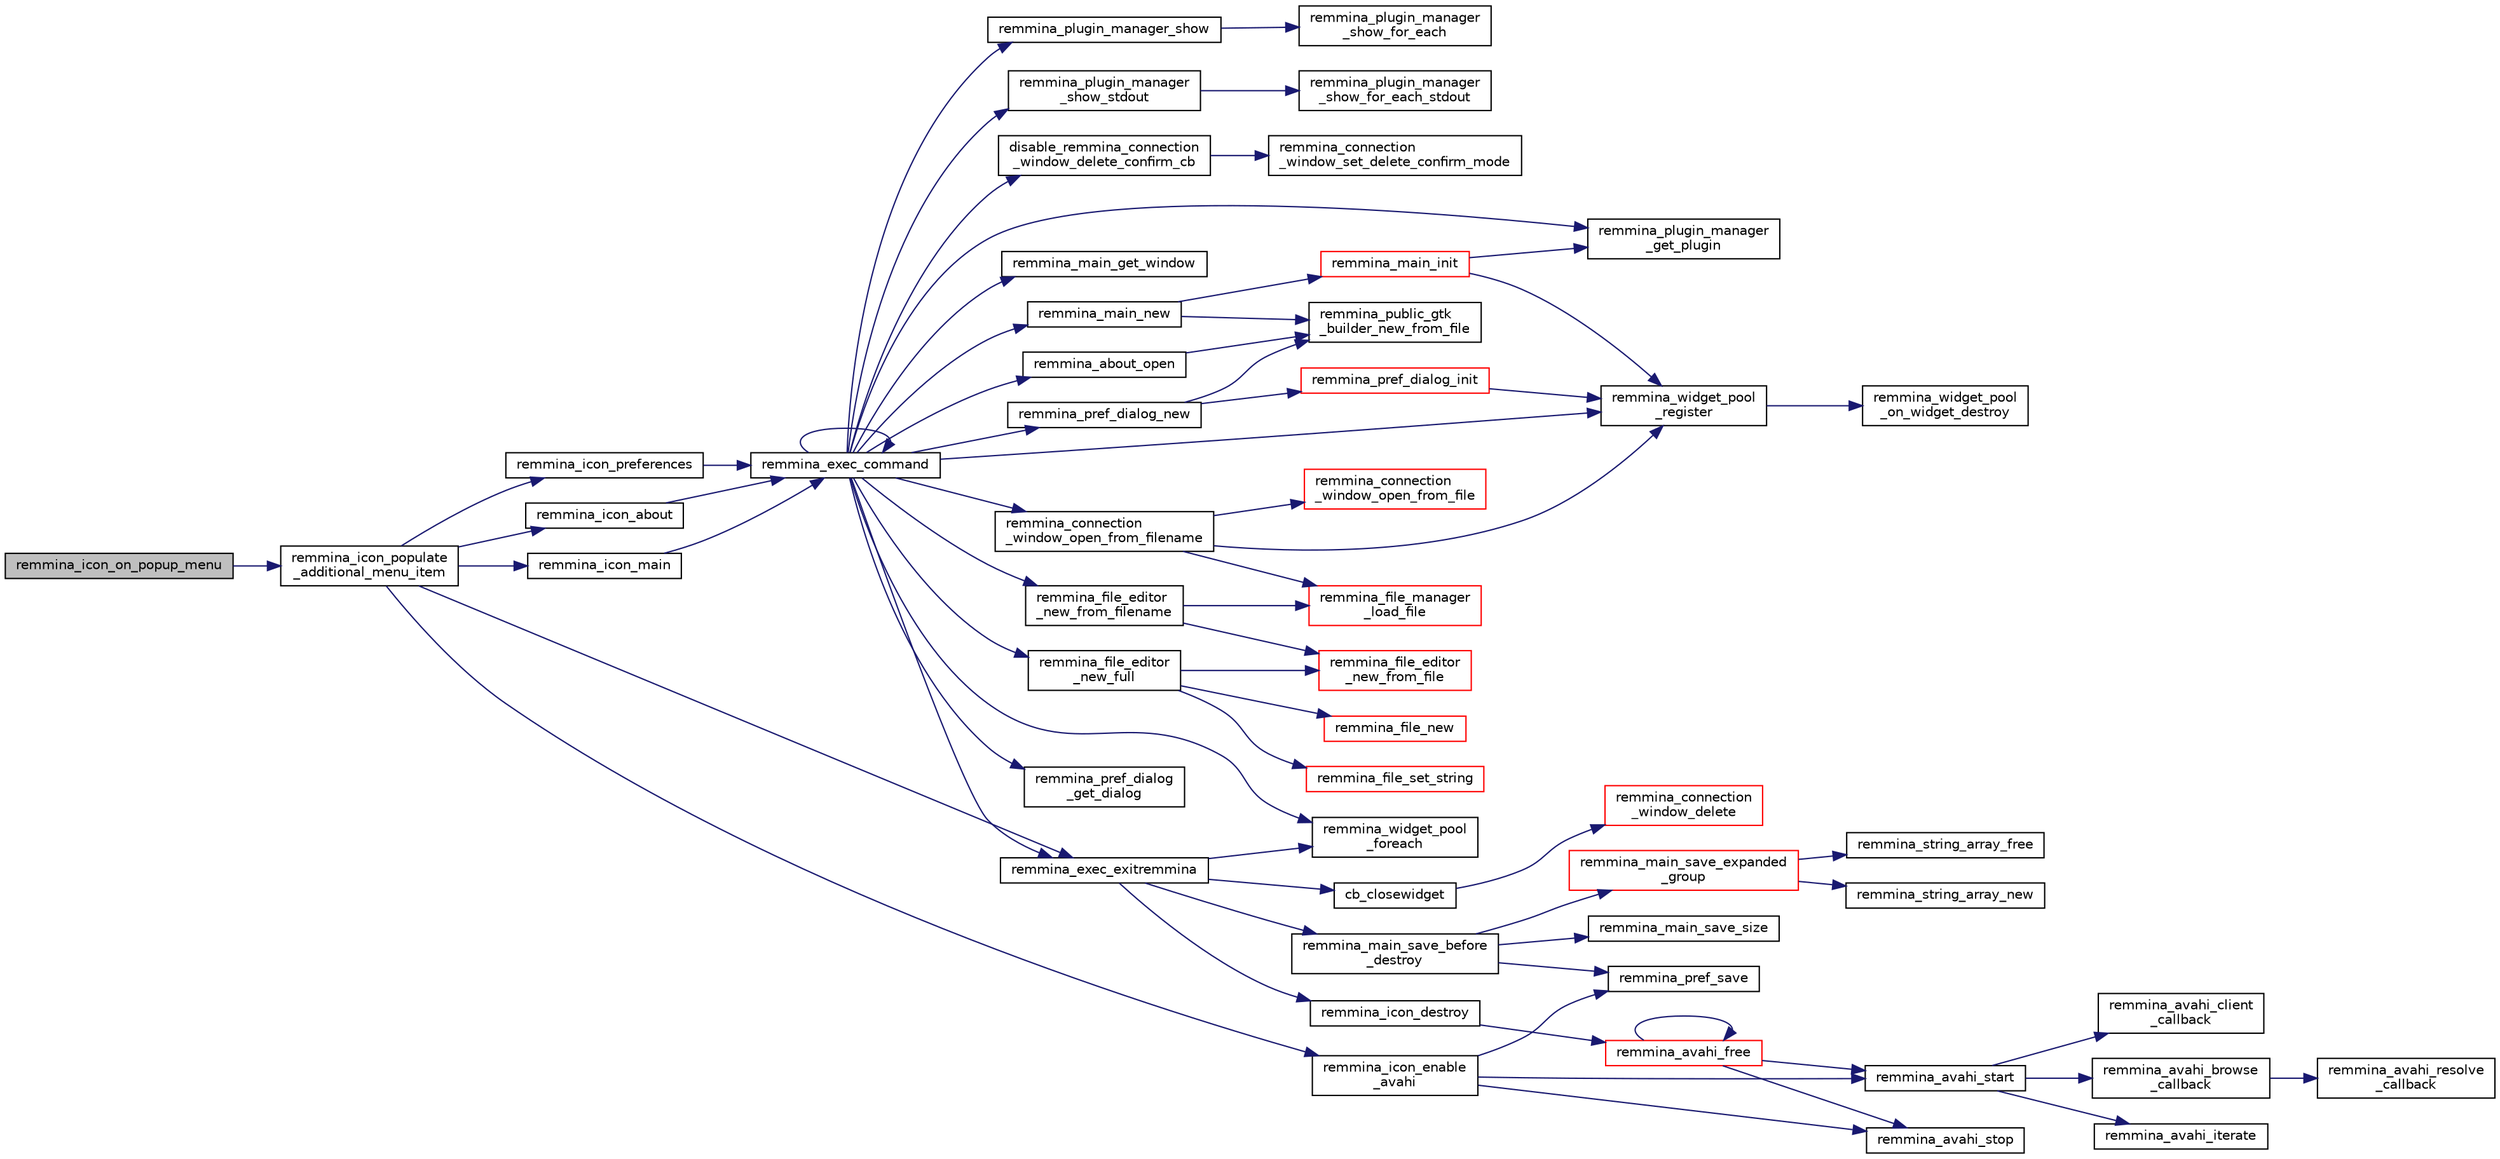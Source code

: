 digraph "remmina_icon_on_popup_menu"
{
  edge [fontname="Helvetica",fontsize="10",labelfontname="Helvetica",labelfontsize="10"];
  node [fontname="Helvetica",fontsize="10",shape=record];
  rankdir="LR";
  Node2334 [label="remmina_icon_on_popup_menu",height=0.2,width=0.4,color="black", fillcolor="grey75", style="filled", fontcolor="black"];
  Node2334 -> Node2335 [color="midnightblue",fontsize="10",style="solid",fontname="Helvetica"];
  Node2335 [label="remmina_icon_populate\l_additional_menu_item",height=0.2,width=0.4,color="black", fillcolor="white", style="filled",URL="$remmina__icon_8c.html#a8aaf73ed94cf20dcce1c7be26262cb56"];
  Node2335 -> Node2336 [color="midnightblue",fontsize="10",style="solid",fontname="Helvetica"];
  Node2336 [label="remmina_icon_main",height=0.2,width=0.4,color="black", fillcolor="white", style="filled",URL="$remmina__icon_8c.html#a920476110ab6410c8fc8cf734109e497"];
  Node2336 -> Node2337 [color="midnightblue",fontsize="10",style="solid",fontname="Helvetica"];
  Node2337 [label="remmina_exec_command",height=0.2,width=0.4,color="black", fillcolor="white", style="filled",URL="$remmina__exec_8c.html#a424cabdcff647797061e7482049d62a7"];
  Node2337 -> Node2338 [color="midnightblue",fontsize="10",style="solid",fontname="Helvetica"];
  Node2338 [label="remmina_main_get_window",height=0.2,width=0.4,color="black", fillcolor="white", style="filled",URL="$remmina__main_8c.html#a7740488de65c0e642895cc9dfba07b6e"];
  Node2337 -> Node2339 [color="midnightblue",fontsize="10",style="solid",fontname="Helvetica"];
  Node2339 [label="remmina_main_new",height=0.2,width=0.4,color="black", fillcolor="white", style="filled",URL="$remmina__main_8c.html#af14b1942a754d7b2f5c10266208ebe01"];
  Node2339 -> Node2340 [color="midnightblue",fontsize="10",style="solid",fontname="Helvetica"];
  Node2340 [label="remmina_public_gtk\l_builder_new_from_file",height=0.2,width=0.4,color="black", fillcolor="white", style="filled",URL="$remmina__public_8c.html#a3031598a6e4f67d1519d8e5afba7da41"];
  Node2339 -> Node2341 [color="midnightblue",fontsize="10",style="solid",fontname="Helvetica"];
  Node2341 [label="remmina_main_init",height=0.2,width=0.4,color="red", fillcolor="white", style="filled",URL="$remmina__main_8c.html#afefc1b651e1c546e949dbe6df72b0300"];
  Node2341 -> Node2347 [color="midnightblue",fontsize="10",style="solid",fontname="Helvetica"];
  Node2347 [label="remmina_plugin_manager\l_get_plugin",height=0.2,width=0.4,color="black", fillcolor="white", style="filled",URL="$remmina__plugin__manager_8c.html#a3872c8656a8a3d5147bcc603471c1932"];
  Node2341 -> Node2417 [color="midnightblue",fontsize="10",style="solid",fontname="Helvetica"];
  Node2417 [label="remmina_widget_pool\l_register",height=0.2,width=0.4,color="black", fillcolor="white", style="filled",URL="$remmina__widget__pool_8c.html#ae3c9c9853eb5bedbfeadbfac1d495b95"];
  Node2417 -> Node2418 [color="midnightblue",fontsize="10",style="solid",fontname="Helvetica"];
  Node2418 [label="remmina_widget_pool\l_on_widget_destroy",height=0.2,width=0.4,color="black", fillcolor="white", style="filled",URL="$remmina__widget__pool_8c.html#aa5fd17580202843eab40cabb258d2664"];
  Node2337 -> Node2419 [color="midnightblue",fontsize="10",style="solid",fontname="Helvetica"];
  Node2419 [label="remmina_pref_dialog\l_get_dialog",height=0.2,width=0.4,color="black", fillcolor="white", style="filled",URL="$remmina__pref__dialog_8c.html#af87f153e3fc696f76da732d8e431be5a"];
  Node2337 -> Node2420 [color="midnightblue",fontsize="10",style="solid",fontname="Helvetica"];
  Node2420 [label="remmina_pref_dialog_new",height=0.2,width=0.4,color="black", fillcolor="white", style="filled",URL="$remmina__pref__dialog_8c.html#a16091735af5c6ee31fb794a5fb860342"];
  Node2420 -> Node2340 [color="midnightblue",fontsize="10",style="solid",fontname="Helvetica"];
  Node2420 -> Node2421 [color="midnightblue",fontsize="10",style="solid",fontname="Helvetica"];
  Node2421 [label="remmina_pref_dialog_init",height=0.2,width=0.4,color="red", fillcolor="white", style="filled",URL="$remmina__pref__dialog_8c.html#a9a050b69e373c90ea7d400aa94f34344"];
  Node2421 -> Node2417 [color="midnightblue",fontsize="10",style="solid",fontname="Helvetica"];
  Node2337 -> Node2426 [color="midnightblue",fontsize="10",style="solid",fontname="Helvetica"];
  Node2426 [label="remmina_file_editor\l_new_full",height=0.2,width=0.4,color="black", fillcolor="white", style="filled",URL="$remmina__file__editor_8c.html#ab563344276cbcdf0fcea05b0b64c7aeb"];
  Node2426 -> Node2427 [color="midnightblue",fontsize="10",style="solid",fontname="Helvetica"];
  Node2427 [label="remmina_file_new",height=0.2,width=0.4,color="red", fillcolor="white", style="filled",URL="$remmina__file_8c.html#a5e421ba636d34e21bba5ece463e98892"];
  Node2426 -> Node2364 [color="midnightblue",fontsize="10",style="solid",fontname="Helvetica"];
  Node2364 [label="remmina_file_set_string",height=0.2,width=0.4,color="red", fillcolor="white", style="filled",URL="$remmina__file_8c.html#a85ca1ca2d0bf9ef29e490c6f4527a954"];
  Node2426 -> Node2428 [color="midnightblue",fontsize="10",style="solid",fontname="Helvetica"];
  Node2428 [label="remmina_file_editor\l_new_from_file",height=0.2,width=0.4,color="red", fillcolor="white", style="filled",URL="$remmina__file__editor_8c.html#a08327d6951c345808628dbb5784aba06"];
  Node2337 -> Node2476 [color="midnightblue",fontsize="10",style="solid",fontname="Helvetica"];
  Node2476 [label="remmina_connection\l_window_open_from_filename",height=0.2,width=0.4,color="black", fillcolor="white", style="filled",URL="$remmina__connection__window_8c.html#ab0ed27ef360efc7d92906cbabf9da5db"];
  Node2476 -> Node2477 [color="midnightblue",fontsize="10",style="solid",fontname="Helvetica"];
  Node2477 [label="remmina_file_manager\l_load_file",height=0.2,width=0.4,color="red", fillcolor="white", style="filled",URL="$remmina__file__manager_8c.html#af7b58659604660eb0cb40b0e0f8348ab"];
  Node2476 -> Node2479 [color="midnightblue",fontsize="10",style="solid",fontname="Helvetica"];
  Node2479 [label="remmina_connection\l_window_open_from_file",height=0.2,width=0.4,color="red", fillcolor="white", style="filled",URL="$remmina__connection__window_8c.html#a1c7f722a89609523cc4de079cc82f23c"];
  Node2476 -> Node2417 [color="midnightblue",fontsize="10",style="solid",fontname="Helvetica"];
  Node2337 -> Node2669 [color="midnightblue",fontsize="10",style="solid",fontname="Helvetica"];
  Node2669 [label="remmina_file_editor\l_new_from_filename",height=0.2,width=0.4,color="black", fillcolor="white", style="filled",URL="$remmina__file__editor_8c.html#aa9345cfe3fb32d326b652e96ee55eaea"];
  Node2669 -> Node2477 [color="midnightblue",fontsize="10",style="solid",fontname="Helvetica"];
  Node2669 -> Node2428 [color="midnightblue",fontsize="10",style="solid",fontname="Helvetica"];
  Node2337 -> Node2670 [color="midnightblue",fontsize="10",style="solid",fontname="Helvetica"];
  Node2670 [label="remmina_about_open",height=0.2,width=0.4,color="black", fillcolor="white", style="filled",URL="$remmina__about_8c.html#a3ad768979e0945a162018c6d596c90f4"];
  Node2670 -> Node2340 [color="midnightblue",fontsize="10",style="solid",fontname="Helvetica"];
  Node2337 -> Node2337 [color="midnightblue",fontsize="10",style="solid",fontname="Helvetica"];
  Node2337 -> Node2671 [color="midnightblue",fontsize="10",style="solid",fontname="Helvetica"];
  Node2671 [label="remmina_plugin_manager_show",height=0.2,width=0.4,color="black", fillcolor="white", style="filled",URL="$remmina__plugin__manager_8c.html#aedec4e9cf18d99a559aa51065c2bc276"];
  Node2671 -> Node2672 [color="midnightblue",fontsize="10",style="solid",fontname="Helvetica"];
  Node2672 [label="remmina_plugin_manager\l_show_for_each",height=0.2,width=0.4,color="black", fillcolor="white", style="filled",URL="$remmina__plugin__manager_8c.html#a634fadd9871f76bc60c3da0aa95e719c"];
  Node2337 -> Node2673 [color="midnightblue",fontsize="10",style="solid",fontname="Helvetica"];
  Node2673 [label="remmina_plugin_manager\l_show_stdout",height=0.2,width=0.4,color="black", fillcolor="white", style="filled",URL="$remmina__plugin__manager_8c.html#afe0881986b2a64bfb5460981dadcf28d"];
  Node2673 -> Node2674 [color="midnightblue",fontsize="10",style="solid",fontname="Helvetica"];
  Node2674 [label="remmina_plugin_manager\l_show_for_each_stdout",height=0.2,width=0.4,color="black", fillcolor="white", style="filled",URL="$remmina__plugin__manager_8c.html#a3fdc160c477f9f5e1d881c0c054d4b07"];
  Node2337 -> Node2347 [color="midnightblue",fontsize="10",style="solid",fontname="Helvetica"];
  Node2337 -> Node2417 [color="midnightblue",fontsize="10",style="solid",fontname="Helvetica"];
  Node2337 -> Node2602 [color="midnightblue",fontsize="10",style="solid",fontname="Helvetica"];
  Node2602 [label="remmina_widget_pool\l_foreach",height=0.2,width=0.4,color="black", fillcolor="white", style="filled",URL="$remmina__widget__pool_8c.html#a53fad3994b2550300cfd4fd8bb2a2b5b"];
  Node2337 -> Node2657 [color="midnightblue",fontsize="10",style="solid",fontname="Helvetica"];
  Node2657 [label="disable_remmina_connection\l_window_delete_confirm_cb",height=0.2,width=0.4,color="black", fillcolor="white", style="filled",URL="$remmina__exec_8c.html#a3a857f545238914d4e021d44c4b15b4f"];
  Node2657 -> Node2658 [color="midnightblue",fontsize="10",style="solid",fontname="Helvetica"];
  Node2658 [label="remmina_connection\l_window_set_delete_confirm_mode",height=0.2,width=0.4,color="black", fillcolor="white", style="filled",URL="$remmina__connection__window_8c.html#aaedb0044bf386cc1ecd815e29684ee64"];
  Node2337 -> Node2644 [color="midnightblue",fontsize="10",style="solid",fontname="Helvetica"];
  Node2644 [label="remmina_exec_exitremmina",height=0.2,width=0.4,color="black", fillcolor="white", style="filled",URL="$remmina__exec_8c.html#a206abe0e916081b29c5faa52330e2271"];
  Node2644 -> Node2645 [color="midnightblue",fontsize="10",style="solid",fontname="Helvetica"];
  Node2645 [label="remmina_main_save_before\l_destroy",height=0.2,width=0.4,color="black", fillcolor="white", style="filled",URL="$remmina__main_8c.html#a009f32092bd1d8dcd8e783d25416f3df"];
  Node2645 -> Node2646 [color="midnightblue",fontsize="10",style="solid",fontname="Helvetica"];
  Node2646 [label="remmina_main_save_size",height=0.2,width=0.4,color="black", fillcolor="white", style="filled",URL="$remmina__main_8c.html#ac448c53d7a2066763d2b747d269f60ee"];
  Node2645 -> Node2351 [color="midnightblue",fontsize="10",style="solid",fontname="Helvetica"];
  Node2351 [label="remmina_main_save_expanded\l_group",height=0.2,width=0.4,color="red", fillcolor="white", style="filled",URL="$remmina__main_8c.html#ad8744dc59ba8072ffdf557b6c94e9f40"];
  Node2351 -> Node2352 [color="midnightblue",fontsize="10",style="solid",fontname="Helvetica"];
  Node2352 [label="remmina_string_array_free",height=0.2,width=0.4,color="black", fillcolor="white", style="filled",URL="$remmina__string__array_8c.html#a8ab78913d299df665a408a8a5ec51bbe"];
  Node2351 -> Node2343 [color="midnightblue",fontsize="10",style="solid",fontname="Helvetica"];
  Node2343 [label="remmina_string_array_new",height=0.2,width=0.4,color="black", fillcolor="white", style="filled",URL="$remmina__string__array_8c.html#aff90e964c6541b1af02adf7ea39e6e02"];
  Node2645 -> Node2412 [color="midnightblue",fontsize="10",style="solid",fontname="Helvetica"];
  Node2412 [label="remmina_pref_save",height=0.2,width=0.4,color="black", fillcolor="white", style="filled",URL="$remmina__pref_8c.html#a1c614a5e7dc3cd415be6e0a926e26983"];
  Node2644 -> Node2602 [color="midnightblue",fontsize="10",style="solid",fontname="Helvetica"];
  Node2644 -> Node2647 [color="midnightblue",fontsize="10",style="solid",fontname="Helvetica"];
  Node2647 [label="cb_closewidget",height=0.2,width=0.4,color="black", fillcolor="white", style="filled",URL="$remmina__exec_8c.html#a0ffd51ed283da4640c920e75e89e694a"];
  Node2647 -> Node2494 [color="midnightblue",fontsize="10",style="solid",fontname="Helvetica"];
  Node2494 [label="remmina_connection\l_window_delete",height=0.2,width=0.4,color="red", fillcolor="white", style="filled",URL="$remmina__connection__window_8c.html#a47242e757b22622e8653643de24fdad9"];
  Node2644 -> Node2648 [color="midnightblue",fontsize="10",style="solid",fontname="Helvetica"];
  Node2648 [label="remmina_icon_destroy",height=0.2,width=0.4,color="black", fillcolor="white", style="filled",URL="$remmina__icon_8c.html#a25b1d13f76ddf6a51836d780eda5fab1"];
  Node2648 -> Node2649 [color="midnightblue",fontsize="10",style="solid",fontname="Helvetica"];
  Node2649 [label="remmina_avahi_free",height=0.2,width=0.4,color="red", fillcolor="white", style="filled",URL="$remmina__avahi_8c.html#a2710b09d09507f1c91ba8a2bd01b0436"];
  Node2649 -> Node2650 [color="midnightblue",fontsize="10",style="solid",fontname="Helvetica"];
  Node2650 [label="remmina_avahi_stop",height=0.2,width=0.4,color="black", fillcolor="white", style="filled",URL="$remmina__avahi_8c.html#a74b9962d6ef442e9c0a84293e2eaed30"];
  Node2649 -> Node2652 [color="midnightblue",fontsize="10",style="solid",fontname="Helvetica"];
  Node2652 [label="remmina_avahi_start",height=0.2,width=0.4,color="black", fillcolor="white", style="filled",URL="$remmina__avahi_8c.html#a1ec851b22607dd1171ecdd5cca735b71"];
  Node2652 -> Node2653 [color="midnightblue",fontsize="10",style="solid",fontname="Helvetica"];
  Node2653 [label="remmina_avahi_client\l_callback",height=0.2,width=0.4,color="black", fillcolor="white", style="filled",URL="$remmina__avahi_8c.html#a06890e127f3d58d93e6ba31051c816d7"];
  Node2652 -> Node2654 [color="midnightblue",fontsize="10",style="solid",fontname="Helvetica"];
  Node2654 [label="remmina_avahi_browse\l_callback",height=0.2,width=0.4,color="black", fillcolor="white", style="filled",URL="$remmina__avahi_8c.html#a1275ffa50fdda727520512496ef6f80d"];
  Node2654 -> Node2655 [color="midnightblue",fontsize="10",style="solid",fontname="Helvetica"];
  Node2655 [label="remmina_avahi_resolve\l_callback",height=0.2,width=0.4,color="black", fillcolor="white", style="filled",URL="$remmina__avahi_8c.html#afc3091cc602d3fa0670405c6c17125de"];
  Node2652 -> Node2656 [color="midnightblue",fontsize="10",style="solid",fontname="Helvetica"];
  Node2656 [label="remmina_avahi_iterate",height=0.2,width=0.4,color="black", fillcolor="white", style="filled",URL="$remmina__avahi_8c.html#ab7c9f88b990e204955c7e02f6fee17c9"];
  Node2649 -> Node2649 [color="midnightblue",fontsize="10",style="solid",fontname="Helvetica"];
  Node2335 -> Node2675 [color="midnightblue",fontsize="10",style="solid",fontname="Helvetica"];
  Node2675 [label="remmina_icon_preferences",height=0.2,width=0.4,color="black", fillcolor="white", style="filled",URL="$remmina__icon_8c.html#ad3b0e3d12e4854eae05b1afea19da404"];
  Node2675 -> Node2337 [color="midnightblue",fontsize="10",style="solid",fontname="Helvetica"];
  Node2335 -> Node2676 [color="midnightblue",fontsize="10",style="solid",fontname="Helvetica"];
  Node2676 [label="remmina_icon_about",height=0.2,width=0.4,color="black", fillcolor="white", style="filled",URL="$remmina__icon_8c.html#a5cdf1958ef01e49889bcee2e90e2cf71"];
  Node2676 -> Node2337 [color="midnightblue",fontsize="10",style="solid",fontname="Helvetica"];
  Node2335 -> Node2677 [color="midnightblue",fontsize="10",style="solid",fontname="Helvetica"];
  Node2677 [label="remmina_icon_enable\l_avahi",height=0.2,width=0.4,color="black", fillcolor="white", style="filled",URL="$remmina__icon_8c.html#ac424cc450aa98c2a0fe2494cddff48a6"];
  Node2677 -> Node2652 [color="midnightblue",fontsize="10",style="solid",fontname="Helvetica"];
  Node2677 -> Node2650 [color="midnightblue",fontsize="10",style="solid",fontname="Helvetica"];
  Node2677 -> Node2412 [color="midnightblue",fontsize="10",style="solid",fontname="Helvetica"];
  Node2335 -> Node2644 [color="midnightblue",fontsize="10",style="solid",fontname="Helvetica"];
}
